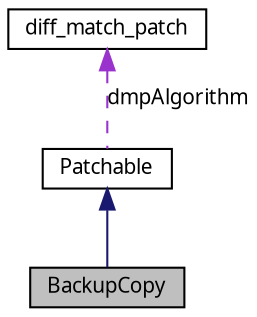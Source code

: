 digraph G
{
  edge [fontname="FreeSans.ttf",fontsize="10",labelfontname="FreeSans.ttf",labelfontsize="10"];
  node [fontname="FreeSans.ttf",fontsize="10",shape=record];
  Node1 [label="BackupCopy",height=0.2,width=0.4,color="black", fillcolor="grey75", style="filled" fontcolor="black"];
  Node2 -> Node1 [dir=back,color="midnightblue",fontsize="10",style="solid",fontname="FreeSans.ttf"];
  Node2 [label="Patchable",height=0.2,width=0.4,color="black", fillcolor="white", style="filled",URL="$class_patchable.html"];
  Node3 -> Node2 [dir=back,color="darkorchid3",fontsize="10",style="dashed",label="dmpAlgorithm",fontname="FreeSans.ttf"];
  Node3 [label="diff_match_patch",height=0.2,width=0.4,color="black", fillcolor="white", style="filled",URL="$classdiff__match__patch.html"];
}
